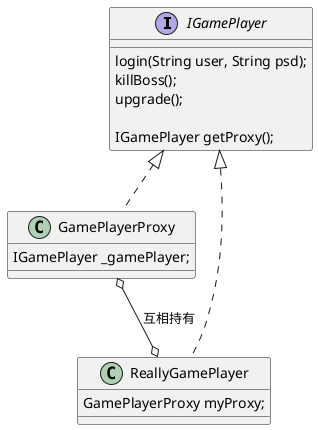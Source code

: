 @startuml
interface IGamePlayer{
    login(String user, String psd);
    killBoss();
    upgrade();

    IGamePlayer getProxy();
}

class GamePlayerProxy implements IGamePlayer{
    IGamePlayer _gamePlayer;
}

class ReallyGamePlayer implements IGamePlayer{
    GamePlayerProxy myProxy;
}
GamePlayerProxy o--o ReallyGamePlayer:互相持有
@enduml